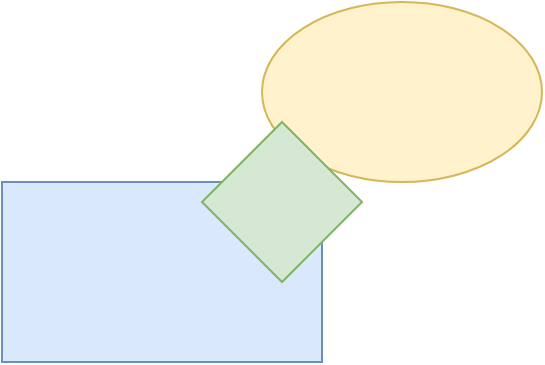<mxfile version="12.4.2" type="github" pages="1">
  <diagram id="MSWrlgIqDMj4kQCJrIGD" name="Страница 1">
    <mxGraphModel dx="774" dy="650" grid="1" gridSize="10" guides="1" tooltips="1" connect="1" arrows="1" fold="1" page="1" pageScale="1" pageWidth="1654" pageHeight="2336" math="0" shadow="0">
      <root>
        <mxCell id="0"/>
        <mxCell id="1" parent="0"/>
        <mxCell id="CMS7KJYcF8cZqzwdZGvZ-1" value="" style="rounded=0;whiteSpace=wrap;html=1;fillColor=#dae8fc;strokeColor=#6c8ebf;" parent="1" vertex="1">
          <mxGeometry x="250" y="190" width="160" height="90" as="geometry"/>
        </mxCell>
        <mxCell id="CMS7KJYcF8cZqzwdZGvZ-2" value="" style="ellipse;whiteSpace=wrap;html=1;fillColor=#fff2cc;strokeColor=#d6b656;" parent="1" vertex="1">
          <mxGeometry x="380" y="100" width="140" height="90" as="geometry"/>
        </mxCell>
        <mxCell id="s-RrVYUpUwOuehbTl1q9-1" value="" style="rhombus;whiteSpace=wrap;html=1;fillColor=#d5e8d4;strokeColor=#82b366;" vertex="1" parent="1">
          <mxGeometry x="350" y="160" width="80" height="80" as="geometry"/>
        </mxCell>
      </root>
    </mxGraphModel>
  </diagram>
</mxfile>
